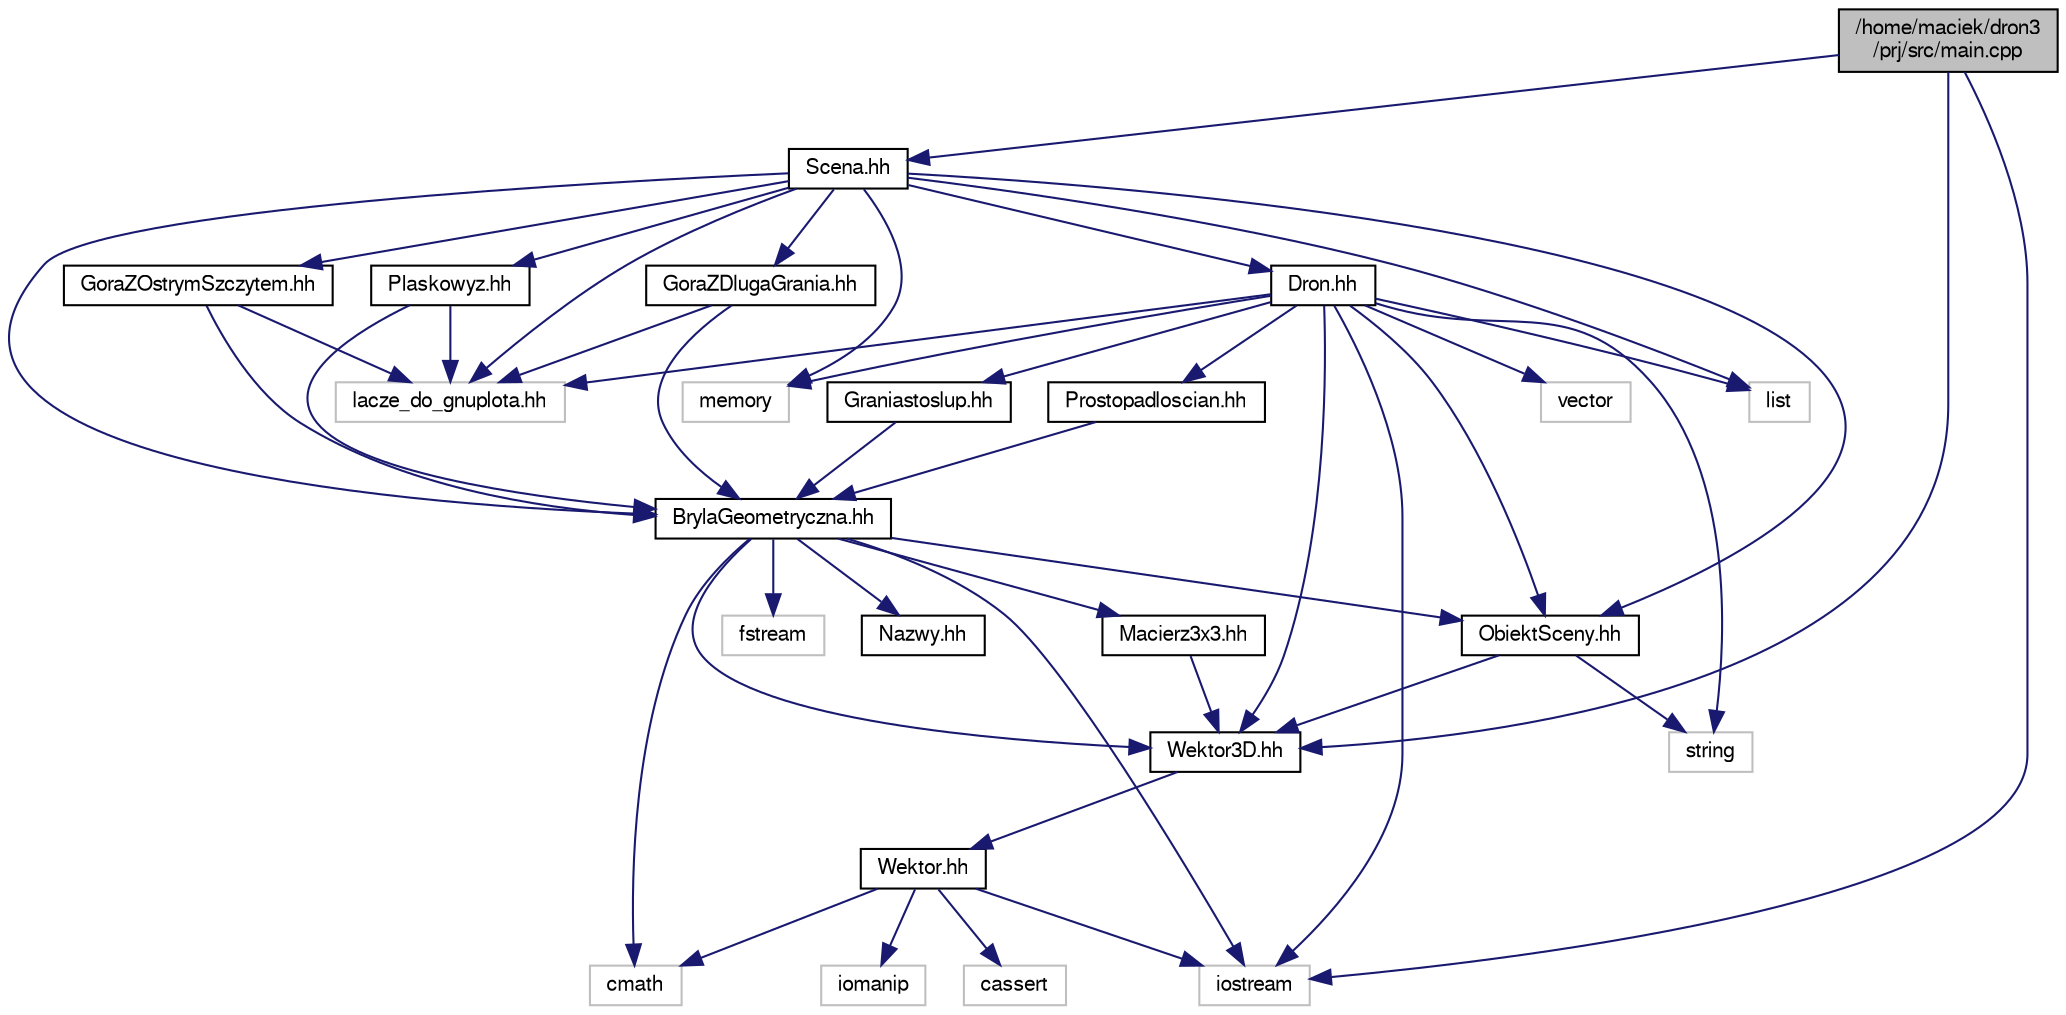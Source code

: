 digraph "/home/maciek/dron3/prj/src/main.cpp"
{
 // LATEX_PDF_SIZE
  edge [fontname="FreeSans",fontsize="10",labelfontname="FreeSans",labelfontsize="10"];
  node [fontname="FreeSans",fontsize="10",shape=record];
  Node1 [label="/home/maciek/dron3\l/prj/src/main.cpp",height=0.2,width=0.4,color="black", fillcolor="grey75", style="filled", fontcolor="black",tooltip=" "];
  Node1 -> Node2 [color="midnightblue",fontsize="10",style="solid",fontname="FreeSans"];
  Node2 [label="iostream",height=0.2,width=0.4,color="grey75", fillcolor="white", style="filled",tooltip=" "];
  Node1 -> Node3 [color="midnightblue",fontsize="10",style="solid",fontname="FreeSans"];
  Node3 [label="Wektor3D.hh",height=0.2,width=0.4,color="black", fillcolor="white", style="filled",URL="$a00065.html",tooltip="Ten plik zawiera definicję klasy Wektor3D."];
  Node3 -> Node4 [color="midnightblue",fontsize="10",style="solid",fontname="FreeSans"];
  Node4 [label="Wektor.hh",height=0.2,width=0.4,color="black", fillcolor="white", style="filled",URL="$a00062.html",tooltip="Ten plik zawiera definicję szablonu Wektor<>"];
  Node4 -> Node2 [color="midnightblue",fontsize="10",style="solid",fontname="FreeSans"];
  Node4 -> Node5 [color="midnightblue",fontsize="10",style="solid",fontname="FreeSans"];
  Node5 [label="cassert",height=0.2,width=0.4,color="grey75", fillcolor="white", style="filled",tooltip=" "];
  Node4 -> Node6 [color="midnightblue",fontsize="10",style="solid",fontname="FreeSans"];
  Node6 [label="iomanip",height=0.2,width=0.4,color="grey75", fillcolor="white", style="filled",tooltip=" "];
  Node4 -> Node7 [color="midnightblue",fontsize="10",style="solid",fontname="FreeSans"];
  Node7 [label="cmath",height=0.2,width=0.4,color="grey75", fillcolor="white", style="filled",tooltip=" "];
  Node1 -> Node8 [color="midnightblue",fontsize="10",style="solid",fontname="FreeSans"];
  Node8 [label="Scena.hh",height=0.2,width=0.4,color="black", fillcolor="white", style="filled",URL="$a00059.html",tooltip="Ten plik zawiera definicję klasy Scena."];
  Node8 -> Node9 [color="midnightblue",fontsize="10",style="solid",fontname="FreeSans"];
  Node9 [label="Dron.hh",height=0.2,width=0.4,color="black", fillcolor="white", style="filled",URL="$a00029.html",tooltip="Ten plik zawiera definicję klasy Dron."];
  Node9 -> Node3 [color="midnightblue",fontsize="10",style="solid",fontname="FreeSans"];
  Node9 -> Node10 [color="midnightblue",fontsize="10",style="solid",fontname="FreeSans"];
  Node10 [label="Prostopadloscian.hh",height=0.2,width=0.4,color="black", fillcolor="white", style="filled",URL="$a00056.html",tooltip="Ten plik zawiera definicję klasy Prostopadloscian."];
  Node10 -> Node11 [color="midnightblue",fontsize="10",style="solid",fontname="FreeSans"];
  Node11 [label="BrylaGeometryczna.hh",height=0.2,width=0.4,color="black", fillcolor="white", style="filled",URL="$a00026.html",tooltip="Ten plik zawiera definicję klasy BrylaGeometryczna."];
  Node11 -> Node2 [color="midnightblue",fontsize="10",style="solid",fontname="FreeSans"];
  Node11 -> Node7 [color="midnightblue",fontsize="10",style="solid",fontname="FreeSans"];
  Node11 -> Node12 [color="midnightblue",fontsize="10",style="solid",fontname="FreeSans"];
  Node12 [label="fstream",height=0.2,width=0.4,color="grey75", fillcolor="white", style="filled",tooltip=" "];
  Node11 -> Node3 [color="midnightblue",fontsize="10",style="solid",fontname="FreeSans"];
  Node11 -> Node13 [color="midnightblue",fontsize="10",style="solid",fontname="FreeSans"];
  Node13 [label="Macierz3x3.hh",height=0.2,width=0.4,color="black", fillcolor="white", style="filled",URL="$a00041.html",tooltip="Ten plik zawiera definicję klasy Macierz3x3."];
  Node13 -> Node3 [color="midnightblue",fontsize="10",style="solid",fontname="FreeSans"];
  Node11 -> Node14 [color="midnightblue",fontsize="10",style="solid",fontname="FreeSans"];
  Node14 [label="Nazwy.hh",height=0.2,width=0.4,color="black", fillcolor="white", style="filled",URL="$a00047.html",tooltip="Ten plik zawiera nazwy poszczegolnych plikow jako makra."];
  Node11 -> Node15 [color="midnightblue",fontsize="10",style="solid",fontname="FreeSans"];
  Node15 [label="ObiektSceny.hh",height=0.2,width=0.4,color="black", fillcolor="white", style="filled",URL="$a00050.html",tooltip="Ten plik zawiera definicję klasy ObiektSceny."];
  Node15 -> Node16 [color="midnightblue",fontsize="10",style="solid",fontname="FreeSans"];
  Node16 [label="string",height=0.2,width=0.4,color="grey75", fillcolor="white", style="filled",tooltip=" "];
  Node15 -> Node3 [color="midnightblue",fontsize="10",style="solid",fontname="FreeSans"];
  Node9 -> Node17 [color="midnightblue",fontsize="10",style="solid",fontname="FreeSans"];
  Node17 [label="Graniastoslup.hh",height=0.2,width=0.4,color="black", fillcolor="white", style="filled",URL="$a00038.html",tooltip="Ten plik zawiera definicję klasy Graniastoslup."];
  Node17 -> Node11 [color="midnightblue",fontsize="10",style="solid",fontname="FreeSans"];
  Node9 -> Node15 [color="midnightblue",fontsize="10",style="solid",fontname="FreeSans"];
  Node9 -> Node2 [color="midnightblue",fontsize="10",style="solid",fontname="FreeSans"];
  Node9 -> Node18 [color="midnightblue",fontsize="10",style="solid",fontname="FreeSans"];
  Node18 [label="memory",height=0.2,width=0.4,color="grey75", fillcolor="white", style="filled",tooltip=" "];
  Node9 -> Node19 [color="midnightblue",fontsize="10",style="solid",fontname="FreeSans"];
  Node19 [label="lacze_do_gnuplota.hh",height=0.2,width=0.4,color="grey75", fillcolor="white", style="filled",tooltip=" "];
  Node9 -> Node16 [color="midnightblue",fontsize="10",style="solid",fontname="FreeSans"];
  Node9 -> Node20 [color="midnightblue",fontsize="10",style="solid",fontname="FreeSans"];
  Node20 [label="list",height=0.2,width=0.4,color="grey75", fillcolor="white", style="filled",tooltip=" "];
  Node9 -> Node21 [color="midnightblue",fontsize="10",style="solid",fontname="FreeSans"];
  Node21 [label="vector",height=0.2,width=0.4,color="grey75", fillcolor="white", style="filled",tooltip=" "];
  Node8 -> Node15 [color="midnightblue",fontsize="10",style="solid",fontname="FreeSans"];
  Node8 -> Node22 [color="midnightblue",fontsize="10",style="solid",fontname="FreeSans"];
  Node22 [label="GoraZDlugaGrania.hh",height=0.2,width=0.4,color="black", fillcolor="white", style="filled",URL="$a00032.html",tooltip="Ten plik zawiera definicję klasy GoraZDlugaGrania."];
  Node22 -> Node11 [color="midnightblue",fontsize="10",style="solid",fontname="FreeSans"];
  Node22 -> Node19 [color="midnightblue",fontsize="10",style="solid",fontname="FreeSans"];
  Node8 -> Node23 [color="midnightblue",fontsize="10",style="solid",fontname="FreeSans"];
  Node23 [label="GoraZOstrymSzczytem.hh",height=0.2,width=0.4,color="black", fillcolor="white", style="filled",URL="$a00035.html",tooltip="Ten plik zawiera definicję klasy GoraZOstrymSzczytem."];
  Node23 -> Node11 [color="midnightblue",fontsize="10",style="solid",fontname="FreeSans"];
  Node23 -> Node19 [color="midnightblue",fontsize="10",style="solid",fontname="FreeSans"];
  Node8 -> Node24 [color="midnightblue",fontsize="10",style="solid",fontname="FreeSans"];
  Node24 [label="Plaskowyz.hh",height=0.2,width=0.4,color="black", fillcolor="white", style="filled",URL="$a00053.html",tooltip="Ten plik zawiera definicję klasy Plaskowyz."];
  Node24 -> Node11 [color="midnightblue",fontsize="10",style="solid",fontname="FreeSans"];
  Node24 -> Node19 [color="midnightblue",fontsize="10",style="solid",fontname="FreeSans"];
  Node8 -> Node19 [color="midnightblue",fontsize="10",style="solid",fontname="FreeSans"];
  Node8 -> Node11 [color="midnightblue",fontsize="10",style="solid",fontname="FreeSans"];
  Node8 -> Node20 [color="midnightblue",fontsize="10",style="solid",fontname="FreeSans"];
  Node8 -> Node18 [color="midnightblue",fontsize="10",style="solid",fontname="FreeSans"];
}
